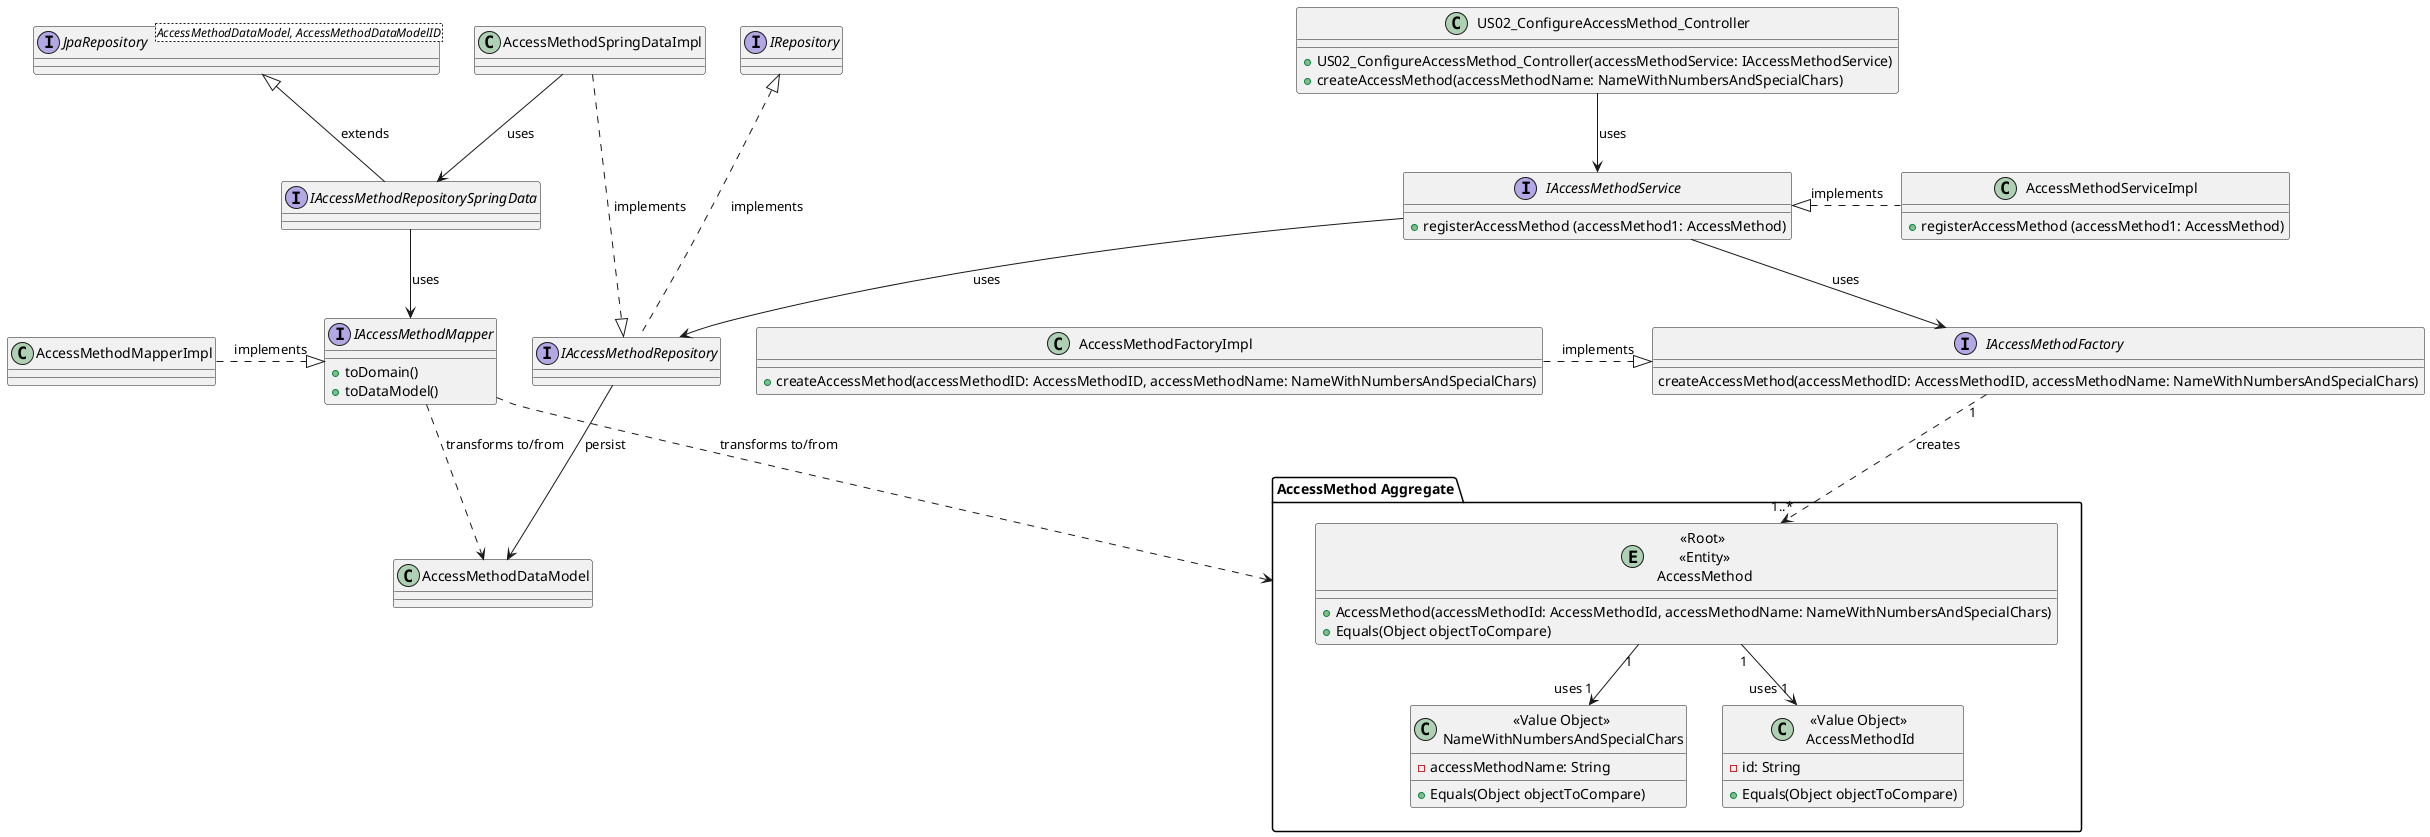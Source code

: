 @startuml


package "AccessMethod Aggregate" {
    entity "<<Root>>\n <<Entity>>\n AccessMethod" as AME{
    + AccessMethod(accessMethodId: AccessMethodId, accessMethodName: NameWithNumbersAndSpecialChars)
    + Equals(Object objectToCompare)
    }
    class "<<Value Object>>\n NameWithNumbersAndSpecialChars" as VOName{
        - accessMethodName: String
        + Equals(Object objectToCompare)
    }

    class "<<Value Object>>\n AccessMethodId" as VOId{
        - id: String
        + Equals(Object objectToCompare)
    }
}

'uses
AME "1" --> "uses 1" VOName
AME "1" --> "uses 1" VOId

interface IRepository {
}

class AccessMethodSpringDataImpl {
}

interface IAccessMethodFactory {
    createAccessMethod(accessMethodID: AccessMethodID, accessMethodName: NameWithNumbersAndSpecialChars)
}

class AccessMethodFactoryImpl {
     +createAccessMethod(accessMethodID: AccessMethodID, accessMethodName: NameWithNumbersAndSpecialChars)
}

interface IAccessMethodService {
  + registerAccessMethod (accessMethod1: AccessMethod)
}

class AccessMethodServiceImpl {
  + registerAccessMethod (accessMethod1: AccessMethod)
}

interface JpaRepository<AccessMethodDataModel, AccessMethodDataModelID>{
}

class AccessMethodDataModel {
}


interface IAccessMethodRepository {
}

interface IAccessMethodMapper{
    + toDomain()
    + toDataModel()
}

class AccessMethodMapperImpl {
}

interface IAccessMethodRepositorySpringData{
}


class US02_ConfigureAccessMethod_Controller {
    +US02_ConfigureAccessMethod_Controller(accessMethodService: IAccessMethodService)
    +createAccessMethod(accessMethodName: NameWithNumbersAndSpecialChars)
}


IAccessMethodRepositorySpringData -down-> IAccessMethodMapper: uses
AccessMethodMapperImpl -right..|> IAccessMethodMapper: implements
AccessMethodSpringDataImpl -down-> IAccessMethodRepositorySpringData: uses
IAccessMethodRepositorySpringData -up-|> JpaRepository : extends
AccessMethodSpringDataImpl ..|> IAccessMethodRepository: implements
IAccessMethodRepository -up..|> IRepository: implements
IAccessMethodFactory "1" ..> "1..*" AME : creates
US02_ConfigureAccessMethod_Controller -down-> IAccessMethodService: uses
AccessMethodServiceImpl .left.|> IAccessMethodService: implements
AccessMethodFactoryImpl .right.|> IAccessMethodFactory: implements
IAccessMethodService -down-> IAccessMethodFactory: uses
IAccessMethodRepository -down-> AccessMethodDataModel: persist
IAccessMethodMapper ..> "AccessMethod Aggregate": transforms to/from
IAccessMethodMapper ..> AccessMethodDataModel: transforms to/from
IAccessMethodService --> IAccessMethodRepository: uses
@enduml